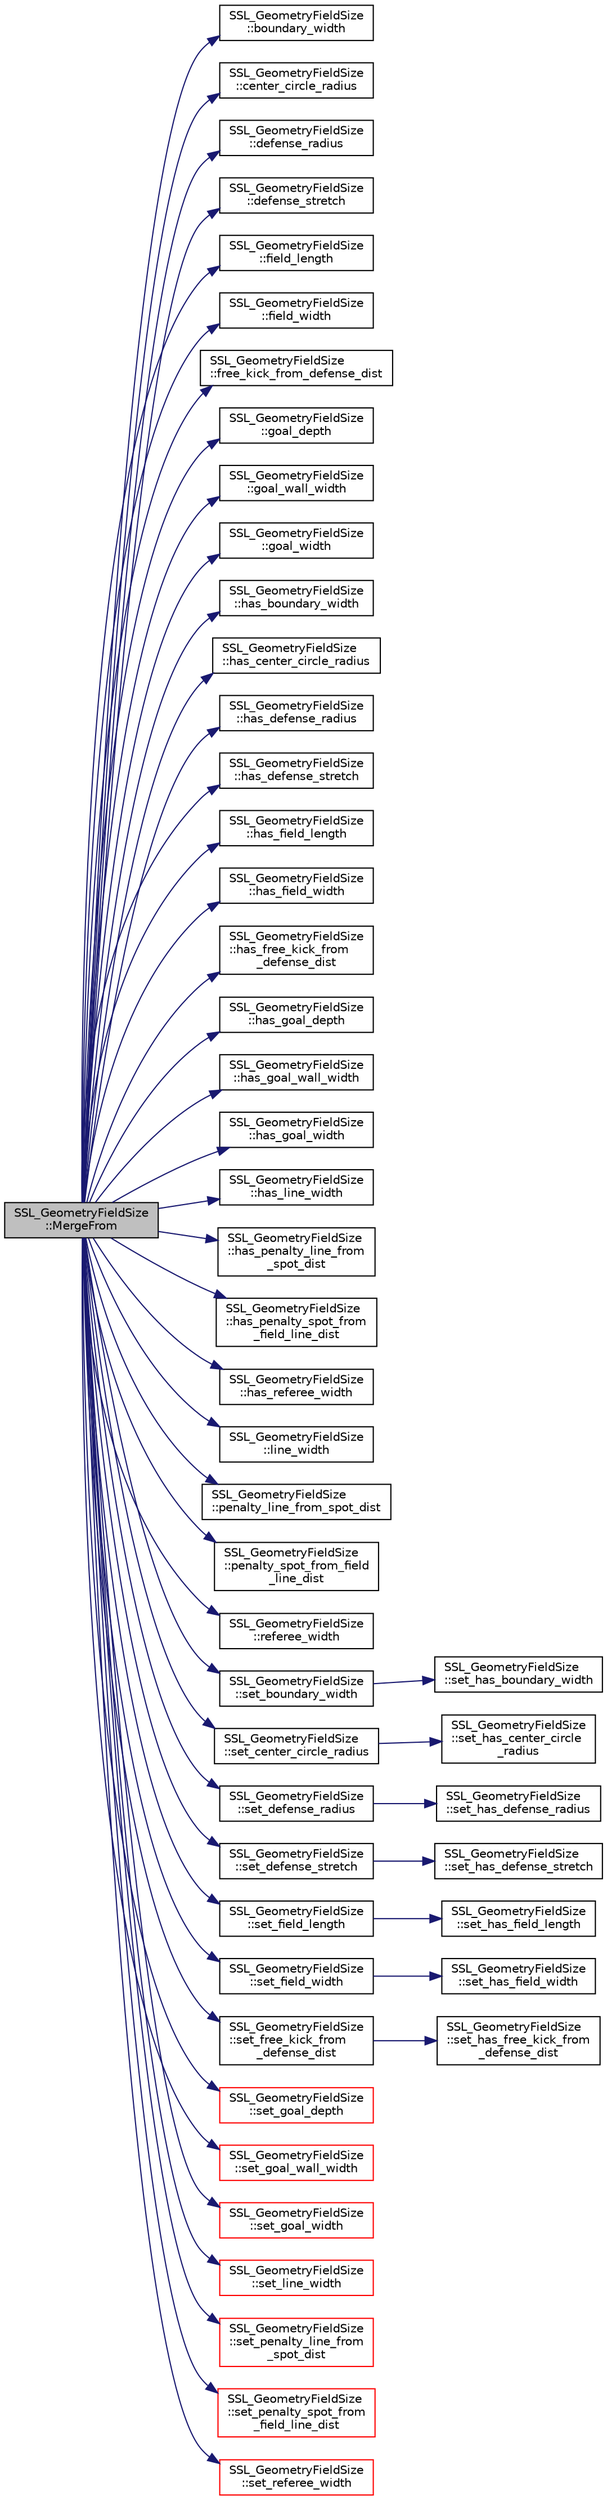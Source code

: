 digraph "SSL_GeometryFieldSize::MergeFrom"
{
 // INTERACTIVE_SVG=YES
  edge [fontname="Helvetica",fontsize="10",labelfontname="Helvetica",labelfontsize="10"];
  node [fontname="Helvetica",fontsize="10",shape=record];
  rankdir="LR";
  Node1 [label="SSL_GeometryFieldSize\l::MergeFrom",height=0.2,width=0.4,color="black", fillcolor="grey75", style="filled", fontcolor="black"];
  Node1 -> Node2 [color="midnightblue",fontsize="10",style="solid",fontname="Helvetica"];
  Node2 [label="SSL_GeometryFieldSize\l::boundary_width",height=0.2,width=0.4,color="black", fillcolor="white", style="filled",URL="$d2/d30/class_s_s_l___geometry_field_size.html#ae1e56f0d29d86288fd28b90092aa9290"];
  Node1 -> Node3 [color="midnightblue",fontsize="10",style="solid",fontname="Helvetica"];
  Node3 [label="SSL_GeometryFieldSize\l::center_circle_radius",height=0.2,width=0.4,color="black", fillcolor="white", style="filled",URL="$d2/d30/class_s_s_l___geometry_field_size.html#a8d35a0e5181336249282b9781676ac87"];
  Node1 -> Node4 [color="midnightblue",fontsize="10",style="solid",fontname="Helvetica"];
  Node4 [label="SSL_GeometryFieldSize\l::defense_radius",height=0.2,width=0.4,color="black", fillcolor="white", style="filled",URL="$d2/d30/class_s_s_l___geometry_field_size.html#ae2540126043dc504a85324ab54baaa93"];
  Node1 -> Node5 [color="midnightblue",fontsize="10",style="solid",fontname="Helvetica"];
  Node5 [label="SSL_GeometryFieldSize\l::defense_stretch",height=0.2,width=0.4,color="black", fillcolor="white", style="filled",URL="$d2/d30/class_s_s_l___geometry_field_size.html#a2958df54ae78b8c4aba805dd447b465b"];
  Node1 -> Node6 [color="midnightblue",fontsize="10",style="solid",fontname="Helvetica"];
  Node6 [label="SSL_GeometryFieldSize\l::field_length",height=0.2,width=0.4,color="black", fillcolor="white", style="filled",URL="$d2/d30/class_s_s_l___geometry_field_size.html#a90ee5792ed94330c951db0f0f75cdd93"];
  Node1 -> Node7 [color="midnightblue",fontsize="10",style="solid",fontname="Helvetica"];
  Node7 [label="SSL_GeometryFieldSize\l::field_width",height=0.2,width=0.4,color="black", fillcolor="white", style="filled",URL="$d2/d30/class_s_s_l___geometry_field_size.html#a63227f3667804c886346fce4fc0540cd"];
  Node1 -> Node8 [color="midnightblue",fontsize="10",style="solid",fontname="Helvetica"];
  Node8 [label="SSL_GeometryFieldSize\l::free_kick_from_defense_dist",height=0.2,width=0.4,color="black", fillcolor="white", style="filled",URL="$d2/d30/class_s_s_l___geometry_field_size.html#a3ad0dee21a36a9466eada376a852660a"];
  Node1 -> Node9 [color="midnightblue",fontsize="10",style="solid",fontname="Helvetica"];
  Node9 [label="SSL_GeometryFieldSize\l::goal_depth",height=0.2,width=0.4,color="black", fillcolor="white", style="filled",URL="$d2/d30/class_s_s_l___geometry_field_size.html#a73a022eff1c4a6f53f7de9614aef0508"];
  Node1 -> Node10 [color="midnightblue",fontsize="10",style="solid",fontname="Helvetica"];
  Node10 [label="SSL_GeometryFieldSize\l::goal_wall_width",height=0.2,width=0.4,color="black", fillcolor="white", style="filled",URL="$d2/d30/class_s_s_l___geometry_field_size.html#a79f90924c78f622a79d9cf147f30f6a9"];
  Node1 -> Node11 [color="midnightblue",fontsize="10",style="solid",fontname="Helvetica"];
  Node11 [label="SSL_GeometryFieldSize\l::goal_width",height=0.2,width=0.4,color="black", fillcolor="white", style="filled",URL="$d2/d30/class_s_s_l___geometry_field_size.html#a9c75eced918a84795e1c198864df48e0"];
  Node1 -> Node12 [color="midnightblue",fontsize="10",style="solid",fontname="Helvetica"];
  Node12 [label="SSL_GeometryFieldSize\l::has_boundary_width",height=0.2,width=0.4,color="black", fillcolor="white", style="filled",URL="$d2/d30/class_s_s_l___geometry_field_size.html#a0836d0ac0e6fba5fa4650c9bb7d73990"];
  Node1 -> Node13 [color="midnightblue",fontsize="10",style="solid",fontname="Helvetica"];
  Node13 [label="SSL_GeometryFieldSize\l::has_center_circle_radius",height=0.2,width=0.4,color="black", fillcolor="white", style="filled",URL="$d2/d30/class_s_s_l___geometry_field_size.html#ac109809e4432e2959a517cc812752546"];
  Node1 -> Node14 [color="midnightblue",fontsize="10",style="solid",fontname="Helvetica"];
  Node14 [label="SSL_GeometryFieldSize\l::has_defense_radius",height=0.2,width=0.4,color="black", fillcolor="white", style="filled",URL="$d2/d30/class_s_s_l___geometry_field_size.html#a1be07545d160329e897f0a93eade637c"];
  Node1 -> Node15 [color="midnightblue",fontsize="10",style="solid",fontname="Helvetica"];
  Node15 [label="SSL_GeometryFieldSize\l::has_defense_stretch",height=0.2,width=0.4,color="black", fillcolor="white", style="filled",URL="$d2/d30/class_s_s_l___geometry_field_size.html#a5b9d6fd0494df52dc704663ed3cacefe"];
  Node1 -> Node16 [color="midnightblue",fontsize="10",style="solid",fontname="Helvetica"];
  Node16 [label="SSL_GeometryFieldSize\l::has_field_length",height=0.2,width=0.4,color="black", fillcolor="white", style="filled",URL="$d2/d30/class_s_s_l___geometry_field_size.html#ab731c1351313cefcc6f66abb818f7d07"];
  Node1 -> Node17 [color="midnightblue",fontsize="10",style="solid",fontname="Helvetica"];
  Node17 [label="SSL_GeometryFieldSize\l::has_field_width",height=0.2,width=0.4,color="black", fillcolor="white", style="filled",URL="$d2/d30/class_s_s_l___geometry_field_size.html#a6da5d02a14b102e9b567edc760eec2a6"];
  Node1 -> Node18 [color="midnightblue",fontsize="10",style="solid",fontname="Helvetica"];
  Node18 [label="SSL_GeometryFieldSize\l::has_free_kick_from\l_defense_dist",height=0.2,width=0.4,color="black", fillcolor="white", style="filled",URL="$d2/d30/class_s_s_l___geometry_field_size.html#a39df2c4270b5dfaee6b14d9f1a0c9ce0"];
  Node1 -> Node19 [color="midnightblue",fontsize="10",style="solid",fontname="Helvetica"];
  Node19 [label="SSL_GeometryFieldSize\l::has_goal_depth",height=0.2,width=0.4,color="black", fillcolor="white", style="filled",URL="$d2/d30/class_s_s_l___geometry_field_size.html#addd03de17523aee6653684967b3756f3"];
  Node1 -> Node20 [color="midnightblue",fontsize="10",style="solid",fontname="Helvetica"];
  Node20 [label="SSL_GeometryFieldSize\l::has_goal_wall_width",height=0.2,width=0.4,color="black", fillcolor="white", style="filled",URL="$d2/d30/class_s_s_l___geometry_field_size.html#ade9aff63dea174d98fea471e76367421"];
  Node1 -> Node21 [color="midnightblue",fontsize="10",style="solid",fontname="Helvetica"];
  Node21 [label="SSL_GeometryFieldSize\l::has_goal_width",height=0.2,width=0.4,color="black", fillcolor="white", style="filled",URL="$d2/d30/class_s_s_l___geometry_field_size.html#a6a37074c15b1d85428faa03e8958f1d6"];
  Node1 -> Node22 [color="midnightblue",fontsize="10",style="solid",fontname="Helvetica"];
  Node22 [label="SSL_GeometryFieldSize\l::has_line_width",height=0.2,width=0.4,color="black", fillcolor="white", style="filled",URL="$d2/d30/class_s_s_l___geometry_field_size.html#ae2aa00b16362b964090745ee1ab03f79"];
  Node1 -> Node23 [color="midnightblue",fontsize="10",style="solid",fontname="Helvetica"];
  Node23 [label="SSL_GeometryFieldSize\l::has_penalty_line_from\l_spot_dist",height=0.2,width=0.4,color="black", fillcolor="white", style="filled",URL="$d2/d30/class_s_s_l___geometry_field_size.html#a72f8a6a7bc1aec96fe731d1191529489"];
  Node1 -> Node24 [color="midnightblue",fontsize="10",style="solid",fontname="Helvetica"];
  Node24 [label="SSL_GeometryFieldSize\l::has_penalty_spot_from\l_field_line_dist",height=0.2,width=0.4,color="black", fillcolor="white", style="filled",URL="$d2/d30/class_s_s_l___geometry_field_size.html#a1bdbf009304354ac82cd052cade63461"];
  Node1 -> Node25 [color="midnightblue",fontsize="10",style="solid",fontname="Helvetica"];
  Node25 [label="SSL_GeometryFieldSize\l::has_referee_width",height=0.2,width=0.4,color="black", fillcolor="white", style="filled",URL="$d2/d30/class_s_s_l___geometry_field_size.html#aef2beca1b9e1f8faec3f12d49e57ae52"];
  Node1 -> Node26 [color="midnightblue",fontsize="10",style="solid",fontname="Helvetica"];
  Node26 [label="SSL_GeometryFieldSize\l::line_width",height=0.2,width=0.4,color="black", fillcolor="white", style="filled",URL="$d2/d30/class_s_s_l___geometry_field_size.html#a106c271188b19289366af90024296955"];
  Node1 -> Node27 [color="midnightblue",fontsize="10",style="solid",fontname="Helvetica"];
  Node27 [label="SSL_GeometryFieldSize\l::penalty_line_from_spot_dist",height=0.2,width=0.4,color="black", fillcolor="white", style="filled",URL="$d2/d30/class_s_s_l___geometry_field_size.html#a3ea81c1be638b3673398789607d7b7c9"];
  Node1 -> Node28 [color="midnightblue",fontsize="10",style="solid",fontname="Helvetica"];
  Node28 [label="SSL_GeometryFieldSize\l::penalty_spot_from_field\l_line_dist",height=0.2,width=0.4,color="black", fillcolor="white", style="filled",URL="$d2/d30/class_s_s_l___geometry_field_size.html#a9a9eac8531a83918b3d7758c2da91155"];
  Node1 -> Node29 [color="midnightblue",fontsize="10",style="solid",fontname="Helvetica"];
  Node29 [label="SSL_GeometryFieldSize\l::referee_width",height=0.2,width=0.4,color="black", fillcolor="white", style="filled",URL="$d2/d30/class_s_s_l___geometry_field_size.html#ade357b5bebdf6d62b7d5160faa9ec874"];
  Node1 -> Node30 [color="midnightblue",fontsize="10",style="solid",fontname="Helvetica"];
  Node30 [label="SSL_GeometryFieldSize\l::set_boundary_width",height=0.2,width=0.4,color="black", fillcolor="white", style="filled",URL="$d2/d30/class_s_s_l___geometry_field_size.html#ab2d79bf4867ff61e25667312dd94eb51"];
  Node30 -> Node31 [color="midnightblue",fontsize="10",style="solid",fontname="Helvetica"];
  Node31 [label="SSL_GeometryFieldSize\l::set_has_boundary_width",height=0.2,width=0.4,color="black", fillcolor="white", style="filled",URL="$d2/d30/class_s_s_l___geometry_field_size.html#ac71e3d8e308804c8aa84374aab6077dc"];
  Node1 -> Node32 [color="midnightblue",fontsize="10",style="solid",fontname="Helvetica"];
  Node32 [label="SSL_GeometryFieldSize\l::set_center_circle_radius",height=0.2,width=0.4,color="black", fillcolor="white", style="filled",URL="$d2/d30/class_s_s_l___geometry_field_size.html#a05d53c67355dcb8e065fff1b27e5db18"];
  Node32 -> Node33 [color="midnightblue",fontsize="10",style="solid",fontname="Helvetica"];
  Node33 [label="SSL_GeometryFieldSize\l::set_has_center_circle\l_radius",height=0.2,width=0.4,color="black", fillcolor="white", style="filled",URL="$d2/d30/class_s_s_l___geometry_field_size.html#ad5c58cbb860458a71efda9e20cd4647d"];
  Node1 -> Node34 [color="midnightblue",fontsize="10",style="solid",fontname="Helvetica"];
  Node34 [label="SSL_GeometryFieldSize\l::set_defense_radius",height=0.2,width=0.4,color="black", fillcolor="white", style="filled",URL="$d2/d30/class_s_s_l___geometry_field_size.html#a096237a1aa241bed3bd46fb9bb575f2e"];
  Node34 -> Node35 [color="midnightblue",fontsize="10",style="solid",fontname="Helvetica"];
  Node35 [label="SSL_GeometryFieldSize\l::set_has_defense_radius",height=0.2,width=0.4,color="black", fillcolor="white", style="filled",URL="$d2/d30/class_s_s_l___geometry_field_size.html#a58a440785ab83f70064effde84233950"];
  Node1 -> Node36 [color="midnightblue",fontsize="10",style="solid",fontname="Helvetica"];
  Node36 [label="SSL_GeometryFieldSize\l::set_defense_stretch",height=0.2,width=0.4,color="black", fillcolor="white", style="filled",URL="$d2/d30/class_s_s_l___geometry_field_size.html#a3d6d3abd47cb5a4fc8465f11aa87d354"];
  Node36 -> Node37 [color="midnightblue",fontsize="10",style="solid",fontname="Helvetica"];
  Node37 [label="SSL_GeometryFieldSize\l::set_has_defense_stretch",height=0.2,width=0.4,color="black", fillcolor="white", style="filled",URL="$d2/d30/class_s_s_l___geometry_field_size.html#aa3b21362c736f9c71b311c2231017102"];
  Node1 -> Node38 [color="midnightblue",fontsize="10",style="solid",fontname="Helvetica"];
  Node38 [label="SSL_GeometryFieldSize\l::set_field_length",height=0.2,width=0.4,color="black", fillcolor="white", style="filled",URL="$d2/d30/class_s_s_l___geometry_field_size.html#a4203b540e7493a97306dc942c53cd700"];
  Node38 -> Node39 [color="midnightblue",fontsize="10",style="solid",fontname="Helvetica"];
  Node39 [label="SSL_GeometryFieldSize\l::set_has_field_length",height=0.2,width=0.4,color="black", fillcolor="white", style="filled",URL="$d2/d30/class_s_s_l___geometry_field_size.html#a9ce8be91897772401e86892181c7349f"];
  Node1 -> Node40 [color="midnightblue",fontsize="10",style="solid",fontname="Helvetica"];
  Node40 [label="SSL_GeometryFieldSize\l::set_field_width",height=0.2,width=0.4,color="black", fillcolor="white", style="filled",URL="$d2/d30/class_s_s_l___geometry_field_size.html#a1ea3e6b3967ff6a2c363831e77ae8573"];
  Node40 -> Node41 [color="midnightblue",fontsize="10",style="solid",fontname="Helvetica"];
  Node41 [label="SSL_GeometryFieldSize\l::set_has_field_width",height=0.2,width=0.4,color="black", fillcolor="white", style="filled",URL="$d2/d30/class_s_s_l___geometry_field_size.html#a817d151618bc5555483d0859f6a8f7b3"];
  Node1 -> Node42 [color="midnightblue",fontsize="10",style="solid",fontname="Helvetica"];
  Node42 [label="SSL_GeometryFieldSize\l::set_free_kick_from\l_defense_dist",height=0.2,width=0.4,color="black", fillcolor="white", style="filled",URL="$d2/d30/class_s_s_l___geometry_field_size.html#ab62fa4dc0da96216672dc51c57002778"];
  Node42 -> Node43 [color="midnightblue",fontsize="10",style="solid",fontname="Helvetica"];
  Node43 [label="SSL_GeometryFieldSize\l::set_has_free_kick_from\l_defense_dist",height=0.2,width=0.4,color="black", fillcolor="white", style="filled",URL="$d2/d30/class_s_s_l___geometry_field_size.html#a3406071bfcb4bb638631b1e88125569d"];
  Node1 -> Node44 [color="midnightblue",fontsize="10",style="solid",fontname="Helvetica"];
  Node44 [label="SSL_GeometryFieldSize\l::set_goal_depth",height=0.2,width=0.4,color="red", fillcolor="white", style="filled",URL="$d2/d30/class_s_s_l___geometry_field_size.html#a38910927a3589c816880b8451c34abd4"];
  Node1 -> Node45 [color="midnightblue",fontsize="10",style="solid",fontname="Helvetica"];
  Node45 [label="SSL_GeometryFieldSize\l::set_goal_wall_width",height=0.2,width=0.4,color="red", fillcolor="white", style="filled",URL="$d2/d30/class_s_s_l___geometry_field_size.html#a582119b58c44dfc5f7ccbde9fa6e8357"];
  Node1 -> Node46 [color="midnightblue",fontsize="10",style="solid",fontname="Helvetica"];
  Node46 [label="SSL_GeometryFieldSize\l::set_goal_width",height=0.2,width=0.4,color="red", fillcolor="white", style="filled",URL="$d2/d30/class_s_s_l___geometry_field_size.html#ad14d7b0b6489efc79506835efd4b1113"];
  Node1 -> Node47 [color="midnightblue",fontsize="10",style="solid",fontname="Helvetica"];
  Node47 [label="SSL_GeometryFieldSize\l::set_line_width",height=0.2,width=0.4,color="red", fillcolor="white", style="filled",URL="$d2/d30/class_s_s_l___geometry_field_size.html#a7253581836906f68221baa28f2de73a1"];
  Node1 -> Node48 [color="midnightblue",fontsize="10",style="solid",fontname="Helvetica"];
  Node48 [label="SSL_GeometryFieldSize\l::set_penalty_line_from\l_spot_dist",height=0.2,width=0.4,color="red", fillcolor="white", style="filled",URL="$d2/d30/class_s_s_l___geometry_field_size.html#a081bf8ba21b9a0ababc440ea84bbbf25"];
  Node1 -> Node49 [color="midnightblue",fontsize="10",style="solid",fontname="Helvetica"];
  Node49 [label="SSL_GeometryFieldSize\l::set_penalty_spot_from\l_field_line_dist",height=0.2,width=0.4,color="red", fillcolor="white", style="filled",URL="$d2/d30/class_s_s_l___geometry_field_size.html#af21bab1566ed7cf44efa169123f19dd8"];
  Node1 -> Node50 [color="midnightblue",fontsize="10",style="solid",fontname="Helvetica"];
  Node50 [label="SSL_GeometryFieldSize\l::set_referee_width",height=0.2,width=0.4,color="red", fillcolor="white", style="filled",URL="$d2/d30/class_s_s_l___geometry_field_size.html#a21758f51a1245c9b1134654f96f0e4b0"];
}
